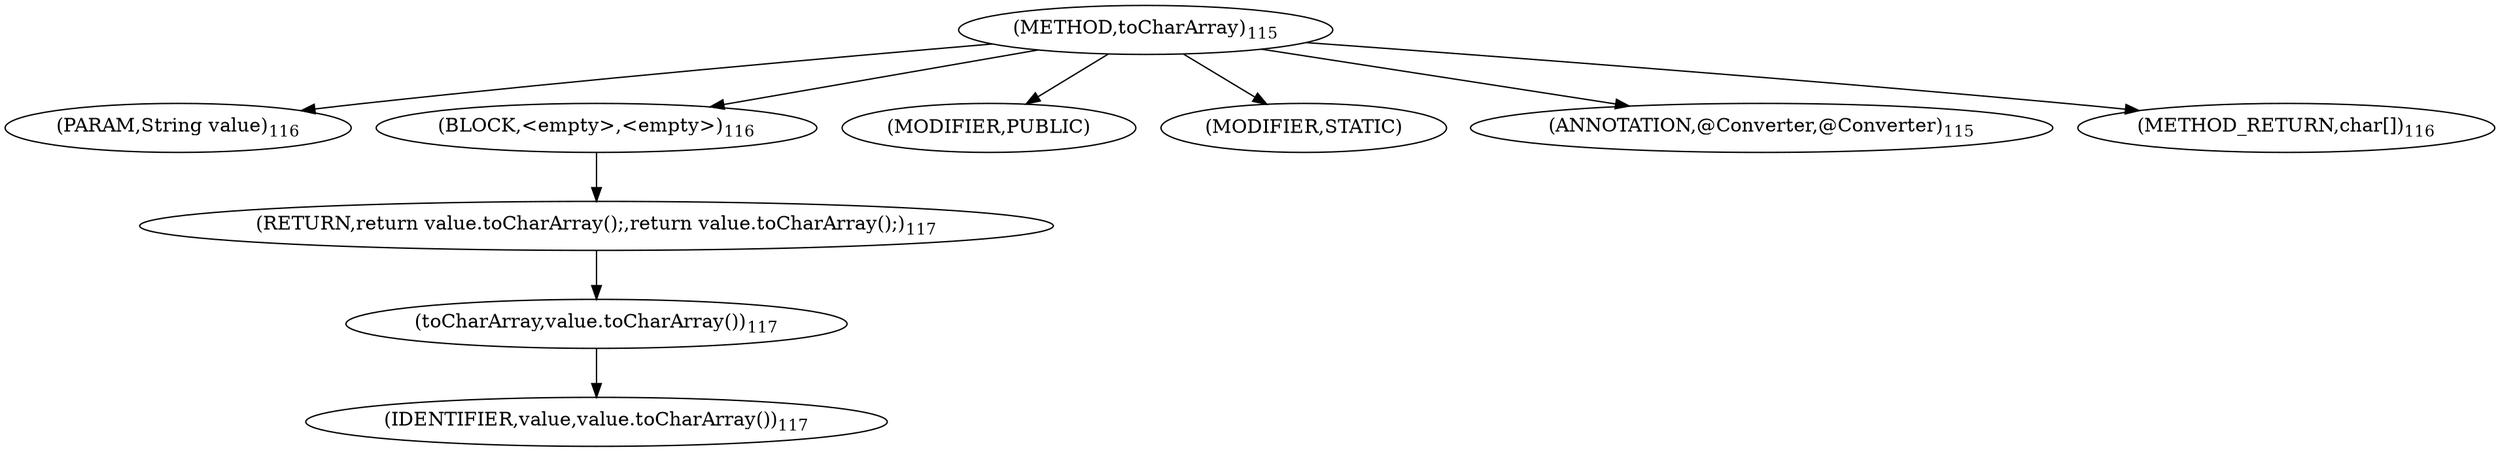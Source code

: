 digraph "toCharArray" {  
"166" [label = <(METHOD,toCharArray)<SUB>115</SUB>> ]
"167" [label = <(PARAM,String value)<SUB>116</SUB>> ]
"168" [label = <(BLOCK,&lt;empty&gt;,&lt;empty&gt;)<SUB>116</SUB>> ]
"169" [label = <(RETURN,return value.toCharArray();,return value.toCharArray();)<SUB>117</SUB>> ]
"170" [label = <(toCharArray,value.toCharArray())<SUB>117</SUB>> ]
"171" [label = <(IDENTIFIER,value,value.toCharArray())<SUB>117</SUB>> ]
"172" [label = <(MODIFIER,PUBLIC)> ]
"173" [label = <(MODIFIER,STATIC)> ]
"174" [label = <(ANNOTATION,@Converter,@Converter)<SUB>115</SUB>> ]
"175" [label = <(METHOD_RETURN,char[])<SUB>116</SUB>> ]
  "166" -> "167" 
  "166" -> "168" 
  "166" -> "172" 
  "166" -> "173" 
  "166" -> "174" 
  "166" -> "175" 
  "168" -> "169" 
  "169" -> "170" 
  "170" -> "171" 
}
